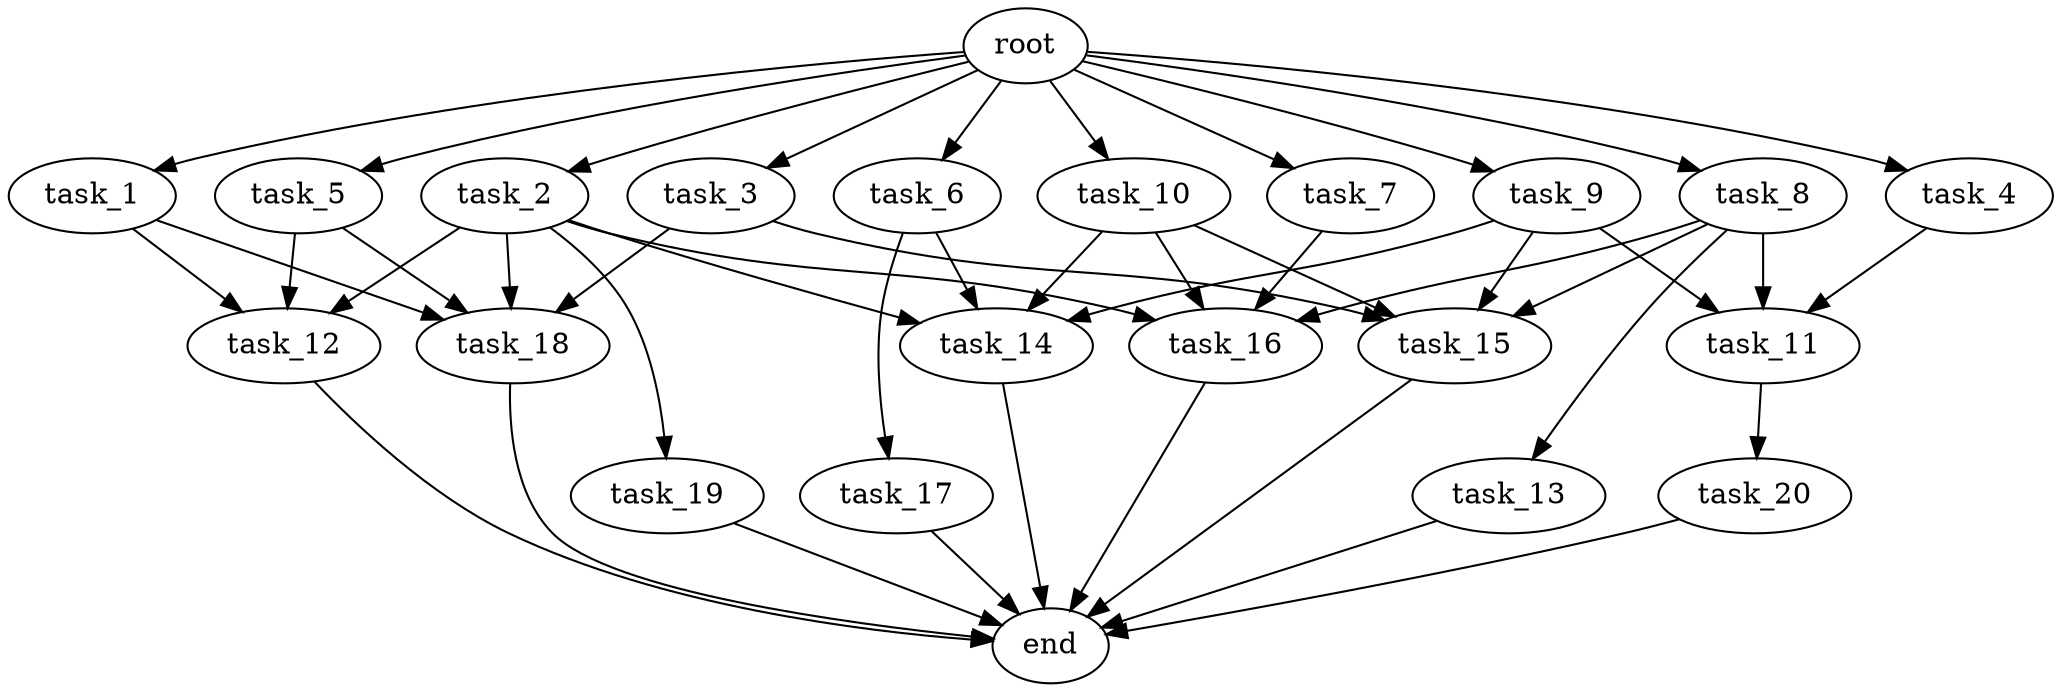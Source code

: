 digraph G {
  root [size="0.000000e+00"];
  task_1 [size="7.135225e+09"];
  task_2 [size="5.819604e+09"];
  task_3 [size="2.730455e+09"];
  task_4 [size="7.895138e+09"];
  task_5 [size="6.438668e+09"];
  task_6 [size="4.002955e+09"];
  task_7 [size="4.758787e+09"];
  task_8 [size="6.032051e+09"];
  task_9 [size="4.045032e+09"];
  task_10 [size="4.845844e+09"];
  task_11 [size="2.789627e+09"];
  task_12 [size="7.680228e+09"];
  task_13 [size="1.081259e+09"];
  task_14 [size="2.507648e+09"];
  task_15 [size="4.973241e+09"];
  task_16 [size="6.284082e+09"];
  task_17 [size="1.346949e+09"];
  task_18 [size="9.969343e+08"];
  task_19 [size="5.294714e+08"];
  task_20 [size="6.832185e+08"];
  end [size="0.000000e+00"];

  root -> task_1 [size="1.000000e-12"];
  root -> task_2 [size="1.000000e-12"];
  root -> task_3 [size="1.000000e-12"];
  root -> task_4 [size="1.000000e-12"];
  root -> task_5 [size="1.000000e-12"];
  root -> task_6 [size="1.000000e-12"];
  root -> task_7 [size="1.000000e-12"];
  root -> task_8 [size="1.000000e-12"];
  root -> task_9 [size="1.000000e-12"];
  root -> task_10 [size="1.000000e-12"];
  task_1 -> task_12 [size="2.560076e+08"];
  task_1 -> task_18 [size="2.492336e+07"];
  task_2 -> task_12 [size="2.560076e+08"];
  task_2 -> task_14 [size="6.269120e+07"];
  task_2 -> task_16 [size="1.571020e+08"];
  task_2 -> task_18 [size="2.492336e+07"];
  task_2 -> task_19 [size="5.294714e+07"];
  task_3 -> task_15 [size="1.243310e+08"];
  task_3 -> task_18 [size="2.492336e+07"];
  task_4 -> task_11 [size="9.298758e+07"];
  task_5 -> task_12 [size="2.560076e+08"];
  task_5 -> task_18 [size="2.492336e+07"];
  task_6 -> task_14 [size="6.269120e+07"];
  task_6 -> task_17 [size="1.346949e+08"];
  task_7 -> task_16 [size="1.571020e+08"];
  task_8 -> task_11 [size="9.298758e+07"];
  task_8 -> task_13 [size="1.081259e+08"];
  task_8 -> task_15 [size="1.243310e+08"];
  task_8 -> task_16 [size="1.571020e+08"];
  task_9 -> task_11 [size="9.298758e+07"];
  task_9 -> task_14 [size="6.269120e+07"];
  task_9 -> task_15 [size="1.243310e+08"];
  task_10 -> task_14 [size="6.269120e+07"];
  task_10 -> task_15 [size="1.243310e+08"];
  task_10 -> task_16 [size="1.571020e+08"];
  task_11 -> task_20 [size="6.832185e+07"];
  task_12 -> end [size="1.000000e-12"];
  task_13 -> end [size="1.000000e-12"];
  task_14 -> end [size="1.000000e-12"];
  task_15 -> end [size="1.000000e-12"];
  task_16 -> end [size="1.000000e-12"];
  task_17 -> end [size="1.000000e-12"];
  task_18 -> end [size="1.000000e-12"];
  task_19 -> end [size="1.000000e-12"];
  task_20 -> end [size="1.000000e-12"];
}
